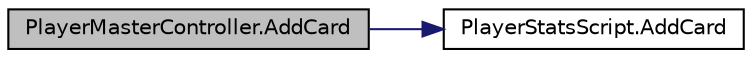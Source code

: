digraph "PlayerMasterController.AddCard"
{
 // LATEX_PDF_SIZE
  edge [fontname="Helvetica",fontsize="10",labelfontname="Helvetica",labelfontsize="10"];
  node [fontname="Helvetica",fontsize="10",shape=record];
  rankdir="LR";
  Node1 [label="PlayerMasterController.AddCard",height=0.2,width=0.4,color="black", fillcolor="grey75", style="filled", fontcolor="black",tooltip="Add a list of card to the player's deck"];
  Node1 -> Node2 [color="midnightblue",fontsize="10",style="solid",fontname="Helvetica"];
  Node2 [label="PlayerStatsScript.AddCard",height=0.2,width=0.4,color="black", fillcolor="white", style="filled",URL="$class_player_stats_script.html#ab6e2e29c99a27c5b76584d16cca75c2c",tooltip="Add a card to the player's deck"];
}
